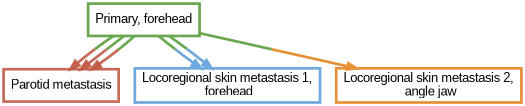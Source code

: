 digraph  {
dpi=600;size=3.5;
"Primary, forehead" [color="#6aa84f", fillcolor=white, fontname=Arial, penwidth="3.0", shape=box];
"Parotid metastasis" [color="#be5742e1", fillcolor=white, fontname=Arial, penwidth="3.0", shape=box];
"Locoregional skin metastasis 1,\n forehead" [color="#6fa8dc", fillcolor=white, fontname=Arial, penwidth="3.0", shape=box];
"Locoregional skin metastasis 2,\n angle jaw" [color="#e69138", fillcolor=white, fontname=Arial, penwidth="3.0", shape=box];
"Primary, forehead" -> "Parotid metastasis"  [color="#6aa84f;0.5:#be5742e1", key=0, penwidth=3];
"Primary, forehead" -> "Parotid metastasis"  [color="#6aa84f;0.5:#be5742e1", key=1, penwidth=3];
"Primary, forehead" -> "Parotid metastasis"  [color="#6aa84f;0.5:#be5742e1", key=2, penwidth=3];
"Primary, forehead" -> "Locoregional skin metastasis 1,\n forehead"  [color="#6aa84f;0.5:#6fa8dc", key=0, penwidth=3];
"Primary, forehead" -> "Locoregional skin metastasis 1,\n forehead"  [color="#6aa84f;0.5:#6fa8dc", key=1, penwidth=3];
"Primary, forehead" -> "Locoregional skin metastasis 2,\n angle jaw"  [color="#6aa84f;0.5:#e69138", key=0, penwidth=3];
}
